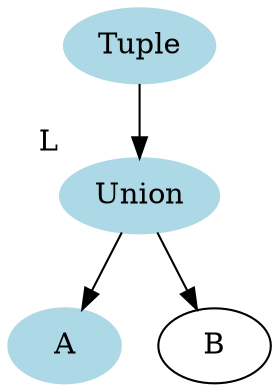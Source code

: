 digraph G {
    margin=0;bgcolor="transparent";
  tuple [label="Tuple",color=lightblue,style=filled]
  union1 [label="Union", xlabel="L",color=lightblue,style=filled]
  A [label="A",color=lightblue,style=filled]
  B [label="B"]
  tuple -> union1
  union1 -> A
  union1 -> B
}
